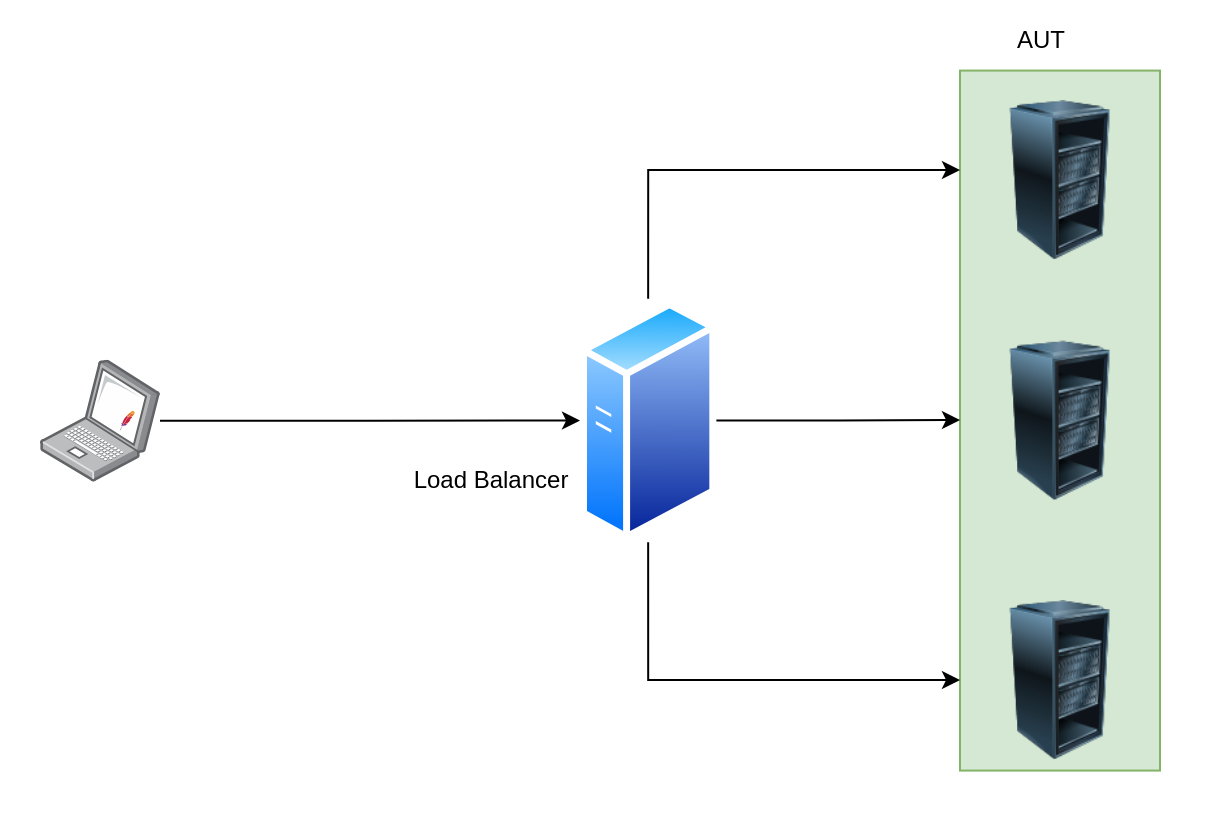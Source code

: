 <mxfile version="13.7.9" type="device"><diagram id="gfXjgeA3Wq54LOarDAT9" name="Page-1"><mxGraphModel dx="981" dy="574" grid="1" gridSize="10" guides="1" tooltips="1" connect="1" arrows="1" fold="1" page="1" pageScale="1" pageWidth="850" pageHeight="1100" math="0" shadow="0"><root><mxCell id="0"/><mxCell id="1" parent="0"/><mxCell id="U9V32rj92in_ac2TZB_o-28" value="" style="whiteSpace=wrap;html=1;fillColor=#d5e8d4;strokeColor=#82b366;" vertex="1" parent="1"><mxGeometry x="560" y="85.29" width="100" height="350" as="geometry"/></mxCell><mxCell id="U9V32rj92in_ac2TZB_o-10" value="" style="edgeStyle=orthogonalEdgeStyle;rounded=0;orthogonalLoop=1;jettySize=auto;html=1;entryX=0;entryY=0.5;entryDx=0;entryDy=0;" edge="1" parent="1" source="U9V32rj92in_ac2TZB_o-6" target="U9V32rj92in_ac2TZB_o-12"><mxGeometry relative="1" as="geometry"><mxPoint x="350" y="260.285" as="targetPoint"/></mxGeometry></mxCell><mxCell id="U9V32rj92in_ac2TZB_o-6" value="" style="points=[];aspect=fixed;html=1;align=center;shadow=0;dashed=0;image;image=img/lib/allied_telesis/computer_and_terminals/Laptop.svg;" vertex="1" parent="1"><mxGeometry x="100" y="229.86" width="60" height="60.86" as="geometry"/></mxCell><mxCell id="U9V32rj92in_ac2TZB_o-14" value="" style="edgeStyle=orthogonalEdgeStyle;rounded=0;orthogonalLoop=1;jettySize=auto;html=1;" edge="1" parent="1" source="U9V32rj92in_ac2TZB_o-12"><mxGeometry relative="1" as="geometry"><mxPoint x="560" y="135" as="targetPoint"/><Array as="points"><mxPoint x="404" y="135"/></Array></mxGeometry></mxCell><mxCell id="U9V32rj92in_ac2TZB_o-17" value="" style="edgeStyle=orthogonalEdgeStyle;rounded=0;orthogonalLoop=1;jettySize=auto;html=1;" edge="1" parent="1" source="U9V32rj92in_ac2TZB_o-12"><mxGeometry relative="1" as="geometry"><mxPoint x="560" y="260" as="targetPoint"/><Array as="points"/></mxGeometry></mxCell><mxCell id="U9V32rj92in_ac2TZB_o-12" value="" style="aspect=fixed;perimeter=ellipsePerimeter;html=1;align=center;shadow=0;dashed=0;spacingTop=3;image;image=img/lib/active_directory/generic_server.svg;" vertex="1" parent="1"><mxGeometry x="370" y="199.43" width="68.16" height="121.72" as="geometry"/></mxCell><mxCell id="U9V32rj92in_ac2TZB_o-15" value="" style="image;html=1;image=img/lib/clip_art/computers/Server_Rack_Partial_128x128.png" vertex="1" parent="1"><mxGeometry x="570" y="100" width="80" height="80" as="geometry"/></mxCell><mxCell id="U9V32rj92in_ac2TZB_o-18" value="" style="image;html=1;image=img/lib/clip_art/computers/Server_Rack_Partial_128x128.png" vertex="1" parent="1"><mxGeometry x="570" y="350" width="80" height="80" as="geometry"/></mxCell><mxCell id="U9V32rj92in_ac2TZB_o-23" value="" style="image;html=1;image=img/lib/clip_art/computers/Server_Rack_Partial_128x128.png" vertex="1" parent="1"><mxGeometry x="570" y="220.29" width="80" height="80" as="geometry"/></mxCell><mxCell id="U9V32rj92in_ac2TZB_o-24" value="" style="edgeStyle=orthogonalEdgeStyle;rounded=0;orthogonalLoop=1;jettySize=auto;html=1;" edge="1" parent="1" source="U9V32rj92in_ac2TZB_o-12"><mxGeometry relative="1" as="geometry"><mxPoint x="438.16" y="260.3" as="sourcePoint"/><mxPoint x="560" y="390" as="targetPoint"/><Array as="points"><mxPoint x="404" y="390"/></Array></mxGeometry></mxCell><mxCell id="U9V32rj92in_ac2TZB_o-26" value="Load Balancer" style="text;html=1;resizable=0;autosize=1;align=center;verticalAlign=middle;points=[];fillColor=none;strokeColor=none;rounded=0;" vertex="1" parent="1"><mxGeometry x="280" y="280.29" width="90" height="20" as="geometry"/></mxCell><mxCell id="U9V32rj92in_ac2TZB_o-27" value="AUT" style="text;html=1;resizable=0;autosize=1;align=center;verticalAlign=middle;points=[];fillColor=none;strokeColor=none;rounded=0;" vertex="1" parent="1"><mxGeometry x="580" y="60.0" width="40" height="20" as="geometry"/></mxCell><mxCell id="U9V32rj92in_ac2TZB_o-29" value="" style="dashed=0;outlineConnect=0;html=1;align=center;labelPosition=center;verticalLabelPosition=bottom;verticalAlign=top;shape=mxgraph.weblogos.apache;fillColor=none;" vertex="1" parent="1"><mxGeometry x="140" y="255.43" width="7.31" height="9.72" as="geometry"/></mxCell><mxCell id="U9V32rj92in_ac2TZB_o-30" value="" style="whiteSpace=wrap;html=1;fillColor=none;strokeColor=none;" vertex="1" parent="1"><mxGeometry x="80" y="50" width="610" height="410" as="geometry"/></mxCell></root></mxGraphModel></diagram></mxfile>